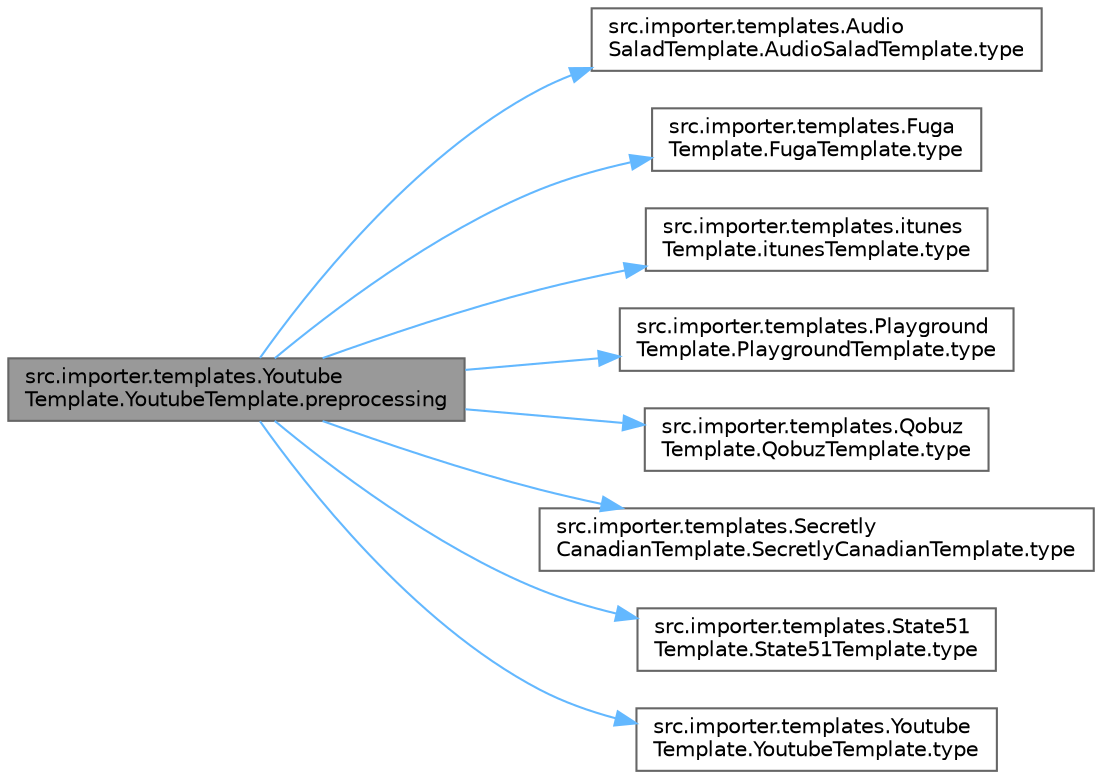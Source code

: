 digraph "src.importer.templates.YoutubeTemplate.YoutubeTemplate.preprocessing"
{
 // LATEX_PDF_SIZE
  bgcolor="transparent";
  edge [fontname=Helvetica,fontsize=10,labelfontname=Helvetica,labelfontsize=10];
  node [fontname=Helvetica,fontsize=10,shape=box,height=0.2,width=0.4];
  rankdir="LR";
  Node1 [id="Node000001",label="src.importer.templates.Youtube\lTemplate.YoutubeTemplate.preprocessing",height=0.2,width=0.4,color="gray40", fillcolor="grey60", style="filled", fontcolor="black",tooltip=" "];
  Node1 -> Node2 [id="edge1_Node000001_Node000002",color="steelblue1",style="solid",tooltip=" "];
  Node2 [id="Node000002",label="src.importer.templates.Audio\lSaladTemplate.AudioSaladTemplate.type",height=0.2,width=0.4,color="grey40", fillcolor="white", style="filled",URL="$classsrc_1_1importer_1_1templates_1_1_audio_salad_template_1_1_audio_salad_template.html#a65a61b1f9e81758cdba6196672148e42",tooltip=" "];
  Node1 -> Node3 [id="edge2_Node000001_Node000003",color="steelblue1",style="solid",tooltip=" "];
  Node3 [id="Node000003",label="src.importer.templates.Fuga\lTemplate.FugaTemplate.type",height=0.2,width=0.4,color="grey40", fillcolor="white", style="filled",URL="$classsrc_1_1importer_1_1templates_1_1_fuga_template_1_1_fuga_template.html#a13064f11f4a75388f9dd64fe55899363",tooltip=" "];
  Node1 -> Node4 [id="edge3_Node000001_Node000004",color="steelblue1",style="solid",tooltip=" "];
  Node4 [id="Node000004",label="src.importer.templates.itunes\lTemplate.itunesTemplate.type",height=0.2,width=0.4,color="grey40", fillcolor="white", style="filled",URL="$classsrc_1_1importer_1_1templates_1_1itunes_template_1_1itunes_template.html#abec1efea1396cd32c20b3fa9855d4b16",tooltip=" "];
  Node1 -> Node5 [id="edge4_Node000001_Node000005",color="steelblue1",style="solid",tooltip=" "];
  Node5 [id="Node000005",label="src.importer.templates.Playground\lTemplate.PlaygroundTemplate.type",height=0.2,width=0.4,color="grey40", fillcolor="white", style="filled",URL="$classsrc_1_1importer_1_1templates_1_1_playground_template_1_1_playground_template.html#a129310979b74ea5d29097148128b4159",tooltip=" "];
  Node1 -> Node6 [id="edge5_Node000001_Node000006",color="steelblue1",style="solid",tooltip=" "];
  Node6 [id="Node000006",label="src.importer.templates.Qobuz\lTemplate.QobuzTemplate.type",height=0.2,width=0.4,color="grey40", fillcolor="white", style="filled",URL="$classsrc_1_1importer_1_1templates_1_1_qobuz_template_1_1_qobuz_template.html#a028c49c9e258ccd4cfbe38fd9434e81e",tooltip=" "];
  Node1 -> Node7 [id="edge6_Node000001_Node000007",color="steelblue1",style="solid",tooltip=" "];
  Node7 [id="Node000007",label="src.importer.templates.Secretly\lCanadianTemplate.SecretlyCanadianTemplate.type",height=0.2,width=0.4,color="grey40", fillcolor="white", style="filled",URL="$classsrc_1_1importer_1_1templates_1_1_secretly_canadian_template_1_1_secretly_canadian_template.html#a0cbcabeb836982e8be9c369ad2b7f7f7",tooltip=" "];
  Node1 -> Node8 [id="edge7_Node000001_Node000008",color="steelblue1",style="solid",tooltip=" "];
  Node8 [id="Node000008",label="src.importer.templates.State51\lTemplate.State51Template.type",height=0.2,width=0.4,color="grey40", fillcolor="white", style="filled",URL="$classsrc_1_1importer_1_1templates_1_1_state51_template_1_1_state51_template.html#ab859a647d12a57e1dca3658d92863401",tooltip=" "];
  Node1 -> Node9 [id="edge8_Node000001_Node000009",color="steelblue1",style="solid",tooltip=" "];
  Node9 [id="Node000009",label="src.importer.templates.Youtube\lTemplate.YoutubeTemplate.type",height=0.2,width=0.4,color="grey40", fillcolor="white", style="filled",URL="$classsrc_1_1importer_1_1templates_1_1_youtube_template_1_1_youtube_template.html#acca7625546f4004c368efec634b69cb9",tooltip=" "];
}
